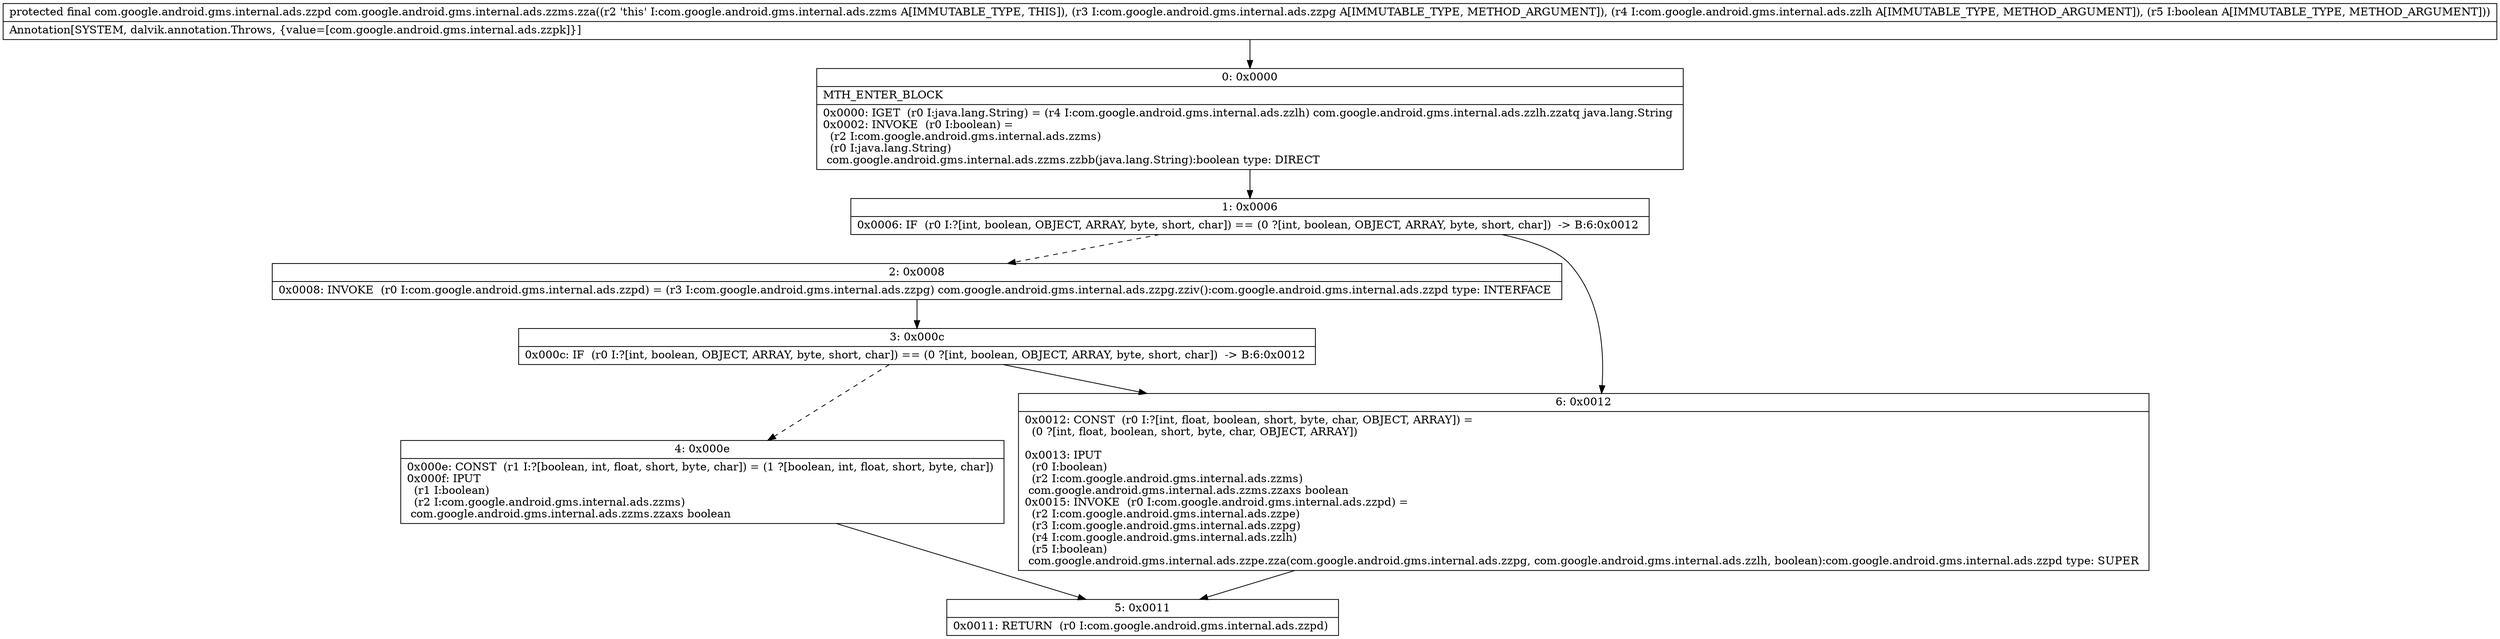 digraph "CFG forcom.google.android.gms.internal.ads.zzms.zza(Lcom\/google\/android\/gms\/internal\/ads\/zzpg;Lcom\/google\/android\/gms\/internal\/ads\/zzlh;Z)Lcom\/google\/android\/gms\/internal\/ads\/zzpd;" {
Node_0 [shape=record,label="{0\:\ 0x0000|MTH_ENTER_BLOCK\l|0x0000: IGET  (r0 I:java.lang.String) = (r4 I:com.google.android.gms.internal.ads.zzlh) com.google.android.gms.internal.ads.zzlh.zzatq java.lang.String \l0x0002: INVOKE  (r0 I:boolean) = \l  (r2 I:com.google.android.gms.internal.ads.zzms)\l  (r0 I:java.lang.String)\l com.google.android.gms.internal.ads.zzms.zzbb(java.lang.String):boolean type: DIRECT \l}"];
Node_1 [shape=record,label="{1\:\ 0x0006|0x0006: IF  (r0 I:?[int, boolean, OBJECT, ARRAY, byte, short, char]) == (0 ?[int, boolean, OBJECT, ARRAY, byte, short, char])  \-\> B:6:0x0012 \l}"];
Node_2 [shape=record,label="{2\:\ 0x0008|0x0008: INVOKE  (r0 I:com.google.android.gms.internal.ads.zzpd) = (r3 I:com.google.android.gms.internal.ads.zzpg) com.google.android.gms.internal.ads.zzpg.zziv():com.google.android.gms.internal.ads.zzpd type: INTERFACE \l}"];
Node_3 [shape=record,label="{3\:\ 0x000c|0x000c: IF  (r0 I:?[int, boolean, OBJECT, ARRAY, byte, short, char]) == (0 ?[int, boolean, OBJECT, ARRAY, byte, short, char])  \-\> B:6:0x0012 \l}"];
Node_4 [shape=record,label="{4\:\ 0x000e|0x000e: CONST  (r1 I:?[boolean, int, float, short, byte, char]) = (1 ?[boolean, int, float, short, byte, char]) \l0x000f: IPUT  \l  (r1 I:boolean)\l  (r2 I:com.google.android.gms.internal.ads.zzms)\l com.google.android.gms.internal.ads.zzms.zzaxs boolean \l}"];
Node_5 [shape=record,label="{5\:\ 0x0011|0x0011: RETURN  (r0 I:com.google.android.gms.internal.ads.zzpd) \l}"];
Node_6 [shape=record,label="{6\:\ 0x0012|0x0012: CONST  (r0 I:?[int, float, boolean, short, byte, char, OBJECT, ARRAY]) = \l  (0 ?[int, float, boolean, short, byte, char, OBJECT, ARRAY])\l \l0x0013: IPUT  \l  (r0 I:boolean)\l  (r2 I:com.google.android.gms.internal.ads.zzms)\l com.google.android.gms.internal.ads.zzms.zzaxs boolean \l0x0015: INVOKE  (r0 I:com.google.android.gms.internal.ads.zzpd) = \l  (r2 I:com.google.android.gms.internal.ads.zzpe)\l  (r3 I:com.google.android.gms.internal.ads.zzpg)\l  (r4 I:com.google.android.gms.internal.ads.zzlh)\l  (r5 I:boolean)\l com.google.android.gms.internal.ads.zzpe.zza(com.google.android.gms.internal.ads.zzpg, com.google.android.gms.internal.ads.zzlh, boolean):com.google.android.gms.internal.ads.zzpd type: SUPER \l}"];
MethodNode[shape=record,label="{protected final com.google.android.gms.internal.ads.zzpd com.google.android.gms.internal.ads.zzms.zza((r2 'this' I:com.google.android.gms.internal.ads.zzms A[IMMUTABLE_TYPE, THIS]), (r3 I:com.google.android.gms.internal.ads.zzpg A[IMMUTABLE_TYPE, METHOD_ARGUMENT]), (r4 I:com.google.android.gms.internal.ads.zzlh A[IMMUTABLE_TYPE, METHOD_ARGUMENT]), (r5 I:boolean A[IMMUTABLE_TYPE, METHOD_ARGUMENT]))  | Annotation[SYSTEM, dalvik.annotation.Throws, \{value=[com.google.android.gms.internal.ads.zzpk]\}]\l}"];
MethodNode -> Node_0;
Node_0 -> Node_1;
Node_1 -> Node_2[style=dashed];
Node_1 -> Node_6;
Node_2 -> Node_3;
Node_3 -> Node_4[style=dashed];
Node_3 -> Node_6;
Node_4 -> Node_5;
Node_6 -> Node_5;
}

